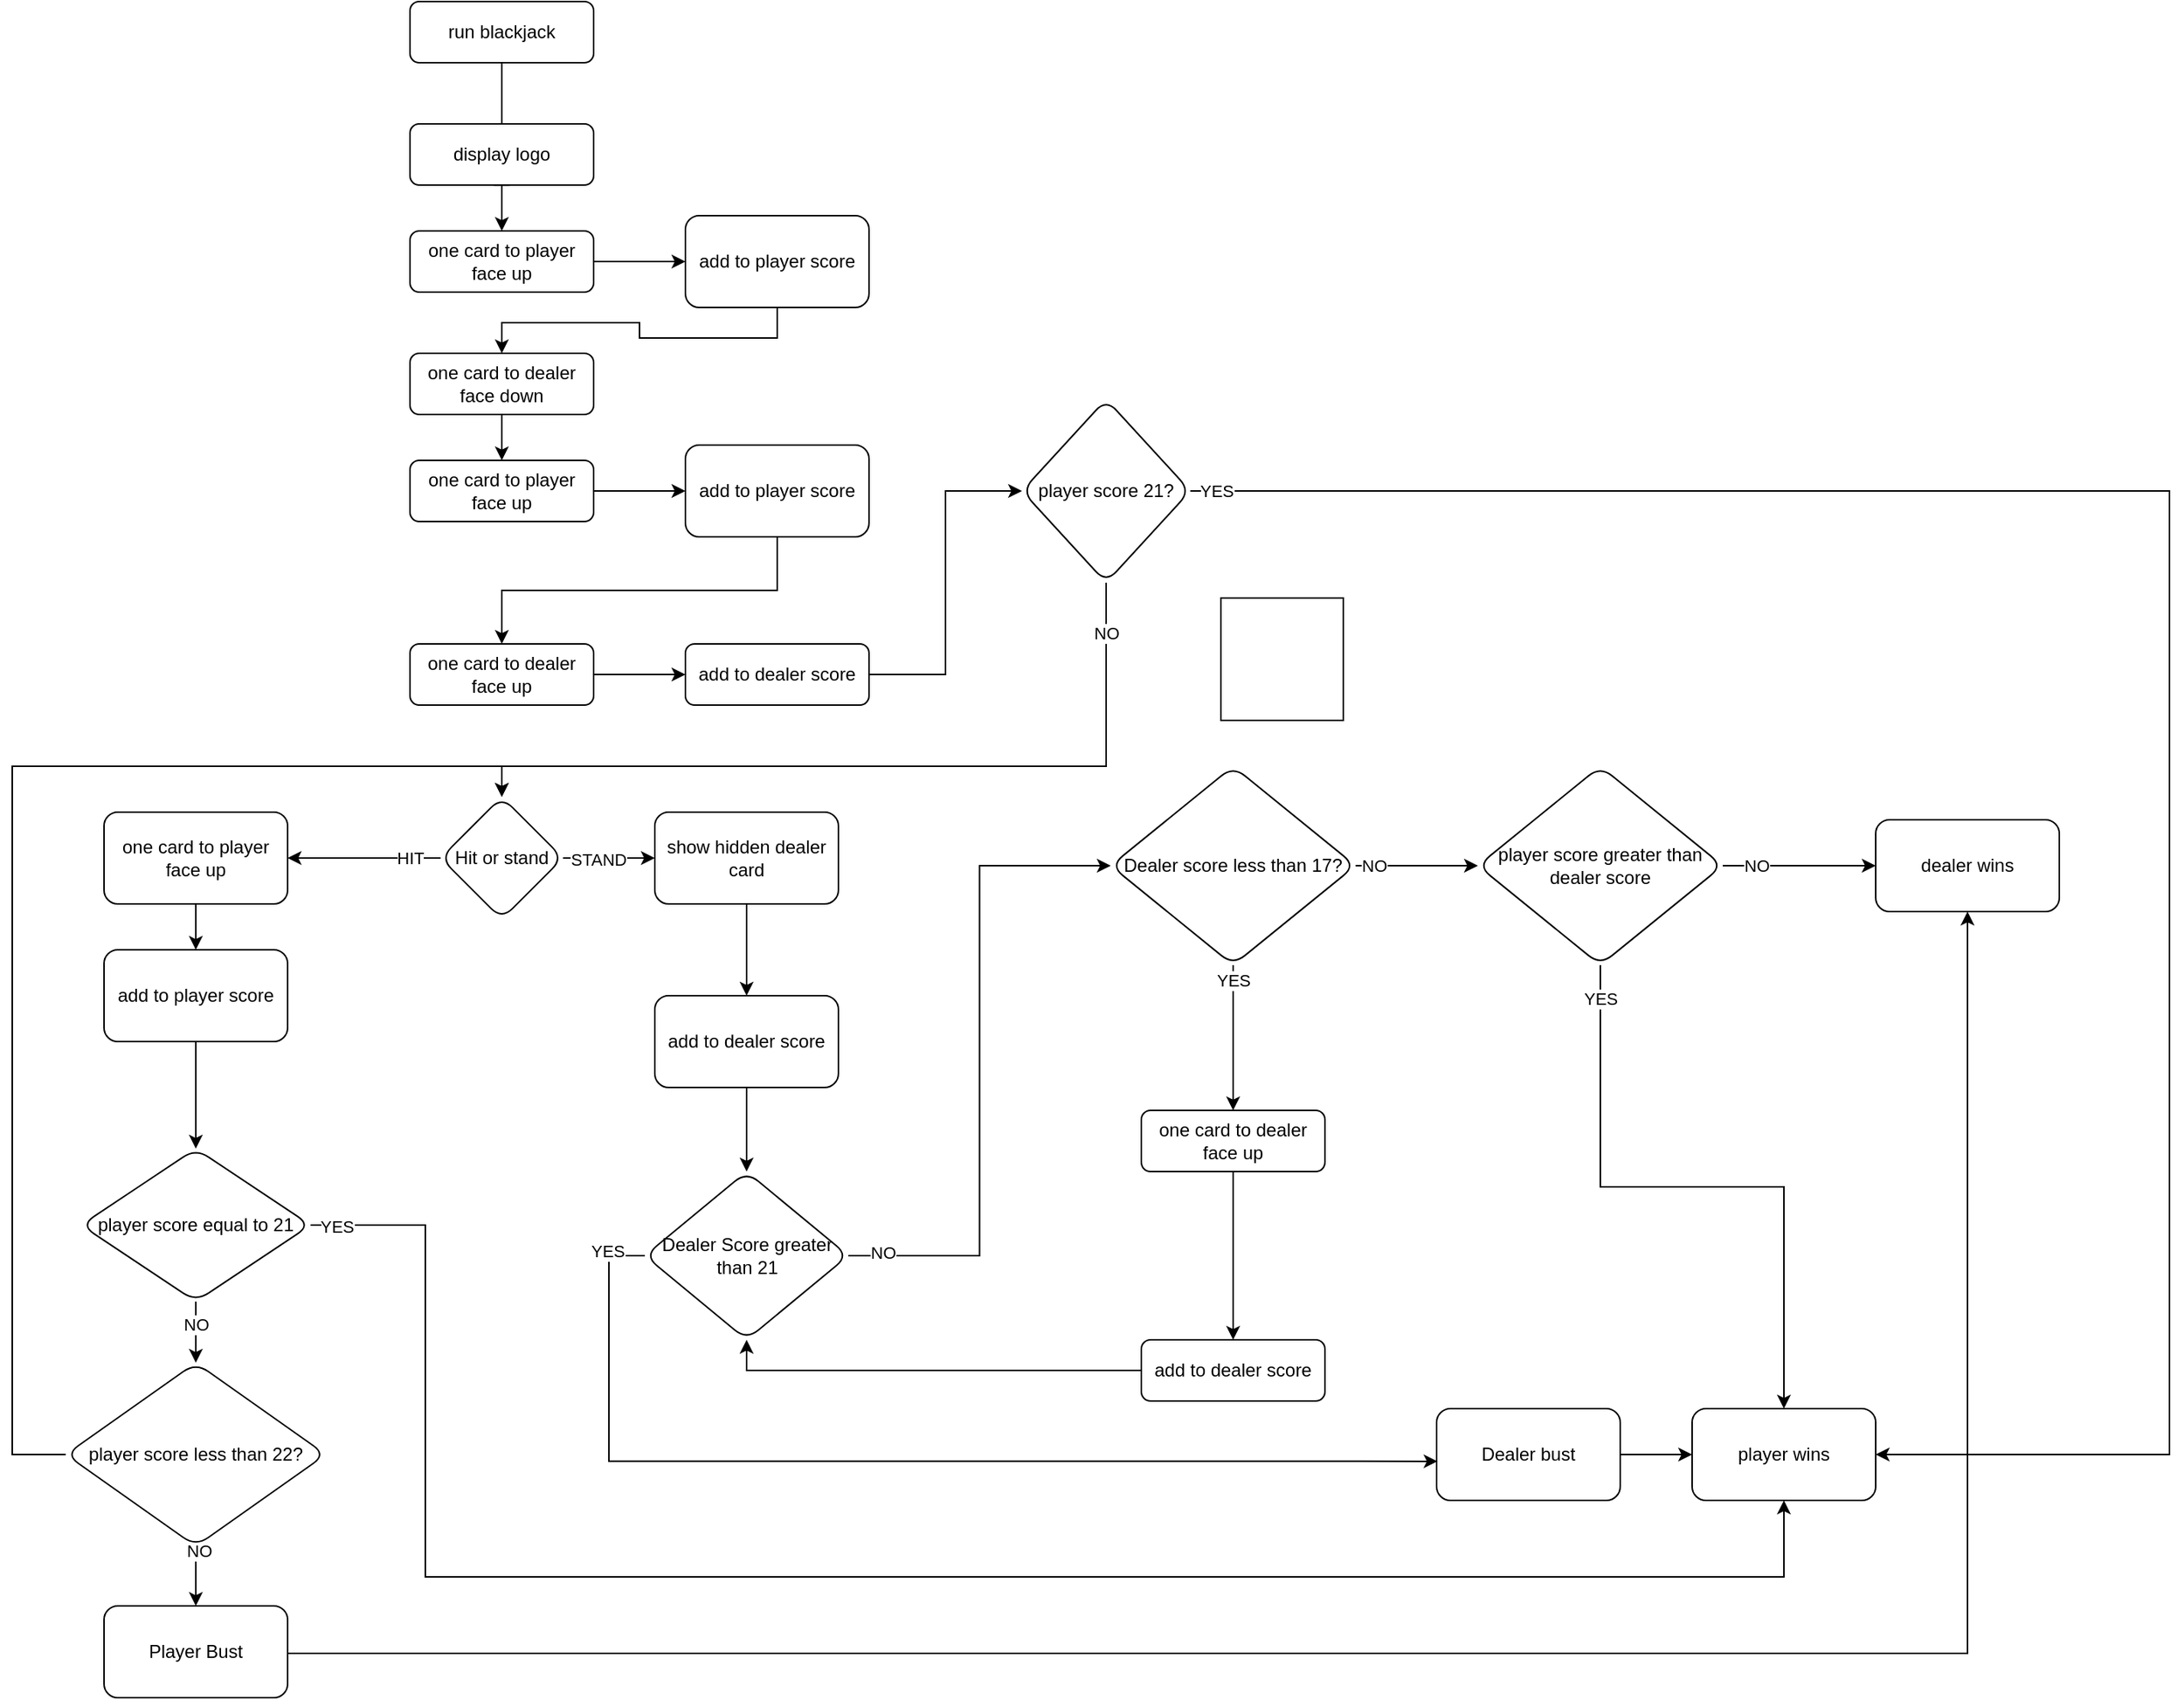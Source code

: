 <mxfile version="20.3.0" type="device"><diagram id="C5RBs43oDa-KdzZeNtuy" name="Page-1"><mxGraphModel dx="1793" dy="1065" grid="1" gridSize="10" guides="1" tooltips="1" connect="1" arrows="1" fold="1" page="1" pageScale="1" pageWidth="827" pageHeight="1169" math="0" shadow="0"><root><mxCell id="WIyWlLk6GJQsqaUBKTNV-0"/><mxCell id="WIyWlLk6GJQsqaUBKTNV-1" parent="WIyWlLk6GJQsqaUBKTNV-0"/><mxCell id="WIyWlLk6GJQsqaUBKTNV-2" value="" style="rounded=0;html=1;jettySize=auto;orthogonalLoop=1;fontSize=11;endArrow=block;endFill=0;endSize=8;strokeWidth=1;shadow=0;labelBackgroundColor=none;edgeStyle=orthogonalEdgeStyle;startArrow=none;" parent="WIyWlLk6GJQsqaUBKTNV-1" source="WIyWlLk6GJQsqaUBKTNV-7" edge="1"><mxGeometry relative="1" as="geometry"><mxPoint x="360" y="170" as="targetPoint"/></mxGeometry></mxCell><mxCell id="WIyWlLk6GJQsqaUBKTNV-3" value="run blackjack" style="rounded=1;whiteSpace=wrap;html=1;fontSize=12;glass=0;strokeWidth=1;shadow=0;" parent="WIyWlLk6GJQsqaUBKTNV-1" vertex="1"><mxGeometry x="300" y="60" width="120" height="40" as="geometry"/></mxCell><mxCell id="S8CSUT1FCNmMFfOM54iM-1" value="" style="edgeStyle=orthogonalEdgeStyle;rounded=0;orthogonalLoop=1;jettySize=auto;html=1;" parent="WIyWlLk6GJQsqaUBKTNV-1" source="WIyWlLk6GJQsqaUBKTNV-7" target="S8CSUT1FCNmMFfOM54iM-0" edge="1"><mxGeometry relative="1" as="geometry"/></mxCell><mxCell id="S8CSUT1FCNmMFfOM54iM-10" value="" style="edgeStyle=orthogonalEdgeStyle;rounded=0;orthogonalLoop=1;jettySize=auto;html=1;entryX=0;entryY=0.5;entryDx=0;entryDy=0;" parent="WIyWlLk6GJQsqaUBKTNV-1" source="S8CSUT1FCNmMFfOM54iM-0" target="S8CSUT1FCNmMFfOM54iM-11" edge="1"><mxGeometry relative="1" as="geometry"><mxPoint x="520" y="230" as="targetPoint"/></mxGeometry></mxCell><mxCell id="S8CSUT1FCNmMFfOM54iM-0" value="one card to player face up" style="rounded=1;whiteSpace=wrap;html=1;fontSize=12;glass=0;strokeWidth=1;shadow=0;" parent="WIyWlLk6GJQsqaUBKTNV-1" vertex="1"><mxGeometry x="300" y="210" width="120" height="40" as="geometry"/></mxCell><mxCell id="S8CSUT1FCNmMFfOM54iM-18" value="" style="edgeStyle=orthogonalEdgeStyle;rounded=0;orthogonalLoop=1;jettySize=auto;html=1;entryX=0.5;entryY=0;entryDx=0;entryDy=0;" parent="WIyWlLk6GJQsqaUBKTNV-1" source="S8CSUT1FCNmMFfOM54iM-2" target="S8CSUT1FCNmMFfOM54iM-4" edge="1"><mxGeometry relative="1" as="geometry"><mxPoint x="630" y="290" as="targetPoint"/></mxGeometry></mxCell><mxCell id="S8CSUT1FCNmMFfOM54iM-2" value="one card to dealer&lt;br&gt;face down" style="rounded=1;whiteSpace=wrap;html=1;fontSize=12;glass=0;strokeWidth=1;shadow=0;" parent="WIyWlLk6GJQsqaUBKTNV-1" vertex="1"><mxGeometry x="300" y="290" width="120" height="40" as="geometry"/></mxCell><mxCell id="S8CSUT1FCNmMFfOM54iM-23" style="edgeStyle=orthogonalEdgeStyle;rounded=0;orthogonalLoop=1;jettySize=auto;html=1;exitX=1;exitY=0.5;exitDx=0;exitDy=0;" parent="WIyWlLk6GJQsqaUBKTNV-1" source="S8CSUT1FCNmMFfOM54iM-4" target="S8CSUT1FCNmMFfOM54iM-22" edge="1"><mxGeometry relative="1" as="geometry"/></mxCell><mxCell id="S8CSUT1FCNmMFfOM54iM-4" value="one card to player face up" style="rounded=1;whiteSpace=wrap;html=1;fontSize=12;glass=0;strokeWidth=1;shadow=0;" parent="WIyWlLk6GJQsqaUBKTNV-1" vertex="1"><mxGeometry x="300" y="360" width="120" height="40" as="geometry"/></mxCell><mxCell id="S8CSUT1FCNmMFfOM54iM-26" value="" style="edgeStyle=orthogonalEdgeStyle;rounded=0;orthogonalLoop=1;jettySize=auto;html=1;" parent="WIyWlLk6GJQsqaUBKTNV-1" source="S8CSUT1FCNmMFfOM54iM-6" target="S8CSUT1FCNmMFfOM54iM-25" edge="1"><mxGeometry relative="1" as="geometry"/></mxCell><mxCell id="S8CSUT1FCNmMFfOM54iM-6" value="one card to dealer&lt;br&gt;face up" style="rounded=1;whiteSpace=wrap;html=1;fontSize=12;glass=0;strokeWidth=1;shadow=0;" parent="WIyWlLk6GJQsqaUBKTNV-1" vertex="1"><mxGeometry x="300" y="480" width="120" height="40" as="geometry"/></mxCell><mxCell id="WIyWlLk6GJQsqaUBKTNV-7" value="display logo" style="rounded=1;whiteSpace=wrap;html=1;fontSize=12;glass=0;strokeWidth=1;shadow=0;" parent="WIyWlLk6GJQsqaUBKTNV-1" vertex="1"><mxGeometry x="300" y="140" width="120" height="40" as="geometry"/></mxCell><mxCell id="S8CSUT1FCNmMFfOM54iM-8" value="" style="rounded=0;html=1;jettySize=auto;orthogonalLoop=1;fontSize=11;endArrow=none;endFill=0;endSize=8;strokeWidth=1;shadow=0;labelBackgroundColor=none;edgeStyle=orthogonalEdgeStyle;" parent="WIyWlLk6GJQsqaUBKTNV-1" source="WIyWlLk6GJQsqaUBKTNV-3" target="WIyWlLk6GJQsqaUBKTNV-7" edge="1"><mxGeometry relative="1" as="geometry"><mxPoint x="360" y="120" as="sourcePoint"/><mxPoint x="360" y="170" as="targetPoint"/></mxGeometry></mxCell><mxCell id="S8CSUT1FCNmMFfOM54iM-16" style="edgeStyle=orthogonalEdgeStyle;rounded=0;orthogonalLoop=1;jettySize=auto;html=1;exitX=0.5;exitY=1;exitDx=0;exitDy=0;" parent="WIyWlLk6GJQsqaUBKTNV-1" source="S8CSUT1FCNmMFfOM54iM-11" target="S8CSUT1FCNmMFfOM54iM-2" edge="1"><mxGeometry relative="1" as="geometry"/></mxCell><mxCell id="S8CSUT1FCNmMFfOM54iM-11" value="add to player score" style="whiteSpace=wrap;html=1;rounded=1;glass=0;strokeWidth=1;shadow=0;" parent="WIyWlLk6GJQsqaUBKTNV-1" vertex="1"><mxGeometry x="480" y="200" width="120" height="60" as="geometry"/></mxCell><mxCell id="vwLC3RR5go9e6WYgbRft-0" style="edgeStyle=orthogonalEdgeStyle;rounded=0;orthogonalLoop=1;jettySize=auto;html=1;exitX=0.5;exitY=1;exitDx=0;exitDy=0;" parent="WIyWlLk6GJQsqaUBKTNV-1" source="S8CSUT1FCNmMFfOM54iM-22" target="S8CSUT1FCNmMFfOM54iM-6" edge="1"><mxGeometry relative="1" as="geometry"/></mxCell><mxCell id="S8CSUT1FCNmMFfOM54iM-22" value="add to player score" style="whiteSpace=wrap;html=1;rounded=1;glass=0;strokeWidth=1;shadow=0;" parent="WIyWlLk6GJQsqaUBKTNV-1" vertex="1"><mxGeometry x="480" y="350" width="120" height="60" as="geometry"/></mxCell><mxCell id="vwLC3RR5go9e6WYgbRft-1" style="edgeStyle=orthogonalEdgeStyle;rounded=0;orthogonalLoop=1;jettySize=auto;html=1;exitX=1;exitY=0.5;exitDx=0;exitDy=0;entryX=0;entryY=0.5;entryDx=0;entryDy=0;" parent="WIyWlLk6GJQsqaUBKTNV-1" source="S8CSUT1FCNmMFfOM54iM-25" target="S8CSUT1FCNmMFfOM54iM-36" edge="1"><mxGeometry relative="1" as="geometry"><mxPoint x="670" y="460" as="targetPoint"/></mxGeometry></mxCell><mxCell id="S8CSUT1FCNmMFfOM54iM-25" value="add to dealer score" style="rounded=1;whiteSpace=wrap;html=1;fontSize=12;glass=0;strokeWidth=1;shadow=0;" parent="WIyWlLk6GJQsqaUBKTNV-1" vertex="1"><mxGeometry x="480" y="480" width="120" height="40" as="geometry"/></mxCell><mxCell id="S8CSUT1FCNmMFfOM54iM-33" value="HIT" style="edgeStyle=orthogonalEdgeStyle;rounded=0;orthogonalLoop=1;jettySize=auto;html=1;" parent="WIyWlLk6GJQsqaUBKTNV-1" source="S8CSUT1FCNmMFfOM54iM-27" target="S8CSUT1FCNmMFfOM54iM-32" edge="1"><mxGeometry x="-0.6" relative="1" as="geometry"><mxPoint as="offset"/></mxGeometry></mxCell><mxCell id="gjWg_if0rbGB9o9qeIVI-26" value="" style="edgeStyle=orthogonalEdgeStyle;rounded=0;orthogonalLoop=1;jettySize=auto;html=1;" parent="WIyWlLk6GJQsqaUBKTNV-1" source="S8CSUT1FCNmMFfOM54iM-27" target="gjWg_if0rbGB9o9qeIVI-25" edge="1"><mxGeometry relative="1" as="geometry"><Array as="points"><mxPoint x="420" y="620"/><mxPoint x="420" y="620"/></Array></mxGeometry></mxCell><mxCell id="gjWg_if0rbGB9o9qeIVI-27" value="STAND" style="edgeLabel;html=1;align=center;verticalAlign=middle;resizable=0;points=[];" parent="gjWg_if0rbGB9o9qeIVI-26" vertex="1" connectable="0"><mxGeometry x="-0.257" y="-1" relative="1" as="geometry"><mxPoint as="offset"/></mxGeometry></mxCell><mxCell id="S8CSUT1FCNmMFfOM54iM-27" value="Hit or stand" style="rhombus;whiteSpace=wrap;html=1;rounded=1;glass=0;strokeWidth=1;shadow=0;" parent="WIyWlLk6GJQsqaUBKTNV-1" vertex="1"><mxGeometry x="320" y="580" width="80" height="80" as="geometry"/></mxCell><mxCell id="S8CSUT1FCNmMFfOM54iM-35" value="" style="edgeStyle=orthogonalEdgeStyle;rounded=0;orthogonalLoop=1;jettySize=auto;html=1;shadow=0;endArrow=classic;endFill=1;" parent="WIyWlLk6GJQsqaUBKTNV-1" source="S8CSUT1FCNmMFfOM54iM-32" target="S8CSUT1FCNmMFfOM54iM-34" edge="1"><mxGeometry relative="1" as="geometry"/></mxCell><mxCell id="S8CSUT1FCNmMFfOM54iM-32" value="one card to player&lt;br&gt;face up" style="rounded=1;whiteSpace=wrap;html=1;glass=0;strokeWidth=1;shadow=0;" parent="WIyWlLk6GJQsqaUBKTNV-1" vertex="1"><mxGeometry x="100" y="590" width="120" height="60" as="geometry"/></mxCell><mxCell id="gjWg_if0rbGB9o9qeIVI-40" value="" style="edgeStyle=orthogonalEdgeStyle;rounded=0;orthogonalLoop=1;jettySize=auto;html=1;" parent="WIyWlLk6GJQsqaUBKTNV-1" source="S8CSUT1FCNmMFfOM54iM-34" target="gjWg_if0rbGB9o9qeIVI-39" edge="1"><mxGeometry relative="1" as="geometry"/></mxCell><mxCell id="S8CSUT1FCNmMFfOM54iM-34" value="add to player score" style="whiteSpace=wrap;html=1;rounded=1;glass=0;strokeWidth=1;shadow=0;" parent="WIyWlLk6GJQsqaUBKTNV-1" vertex="1"><mxGeometry x="100" y="680" width="120" height="60" as="geometry"/></mxCell><mxCell id="X7SqdTGUc2BOGyJsC20h-1" style="edgeStyle=orthogonalEdgeStyle;rounded=0;jumpStyle=arc;jumpSize=6;orthogonalLoop=1;jettySize=auto;html=1;exitX=1;exitY=0.5;exitDx=0;exitDy=0;entryX=1;entryY=0.5;entryDx=0;entryDy=0;" parent="WIyWlLk6GJQsqaUBKTNV-1" source="S8CSUT1FCNmMFfOM54iM-36" target="gjWg_if0rbGB9o9qeIVI-11" edge="1"><mxGeometry relative="1" as="geometry"><Array as="points"><mxPoint x="1450" y="380"/><mxPoint x="1450" y="1010"/></Array></mxGeometry></mxCell><mxCell id="X7SqdTGUc2BOGyJsC20h-2" value="YES" style="edgeLabel;html=1;align=center;verticalAlign=middle;resizable=0;points=[];" parent="X7SqdTGUc2BOGyJsC20h-1" vertex="1" connectable="0"><mxGeometry x="-0.951" y="-1" relative="1" as="geometry"><mxPoint x="-19" y="-1" as="offset"/></mxGeometry></mxCell><mxCell id="vwLC3RR5go9e6WYgbRft-2" style="edgeStyle=orthogonalEdgeStyle;rounded=0;orthogonalLoop=1;jettySize=auto;html=1;exitX=0.5;exitY=1;exitDx=0;exitDy=0;entryX=0.5;entryY=0;entryDx=0;entryDy=0;" parent="WIyWlLk6GJQsqaUBKTNV-1" source="S8CSUT1FCNmMFfOM54iM-36" target="S8CSUT1FCNmMFfOM54iM-27" edge="1"><mxGeometry relative="1" as="geometry"><Array as="points"><mxPoint x="755" y="560"/><mxPoint x="360" y="560"/></Array></mxGeometry></mxCell><mxCell id="vwLC3RR5go9e6WYgbRft-3" value="NO" style="edgeLabel;html=1;align=center;verticalAlign=middle;resizable=0;points=[];" parent="vwLC3RR5go9e6WYgbRft-2" vertex="1" connectable="0"><mxGeometry x="-0.877" relative="1" as="geometry"><mxPoint as="offset"/></mxGeometry></mxCell><mxCell id="S8CSUT1FCNmMFfOM54iM-36" value="player score 21?" style="rhombus;whiteSpace=wrap;html=1;rounded=1;glass=0;strokeWidth=1;shadow=0;" parent="WIyWlLk6GJQsqaUBKTNV-1" vertex="1"><mxGeometry x="700" y="320" width="110" height="120" as="geometry"/></mxCell><mxCell id="gjWg_if0rbGB9o9qeIVI-15" value="" style="edgeStyle=orthogonalEdgeStyle;rounded=0;orthogonalLoop=1;jettySize=auto;html=1;" parent="WIyWlLk6GJQsqaUBKTNV-1" source="S8CSUT1FCNmMFfOM54iM-41" target="S8CSUT1FCNmMFfOM54iM-49" edge="1"><mxGeometry relative="1" as="geometry"/></mxCell><mxCell id="gjWg_if0rbGB9o9qeIVI-16" value="YES" style="edgeLabel;html=1;align=center;verticalAlign=middle;resizable=0;points=[];" parent="gjWg_if0rbGB9o9qeIVI-15" vertex="1" connectable="0"><mxGeometry x="-0.117" relative="1" as="geometry"><mxPoint y="-32" as="offset"/></mxGeometry></mxCell><mxCell id="gjWg_if0rbGB9o9qeIVI-18" value="" style="edgeStyle=orthogonalEdgeStyle;rounded=0;orthogonalLoop=1;jettySize=auto;html=1;" parent="WIyWlLk6GJQsqaUBKTNV-1" source="S8CSUT1FCNmMFfOM54iM-41" target="gjWg_if0rbGB9o9qeIVI-17" edge="1"><mxGeometry relative="1" as="geometry"/></mxCell><mxCell id="gjWg_if0rbGB9o9qeIVI-31" value="NO" style="edgeLabel;html=1;align=center;verticalAlign=middle;resizable=0;points=[];" parent="gjWg_if0rbGB9o9qeIVI-18" vertex="1" connectable="0"><mxGeometry x="-0.262" relative="1" as="geometry"><mxPoint x="-18" as="offset"/></mxGeometry></mxCell><mxCell id="S8CSUT1FCNmMFfOM54iM-41" value="Dealer score less than 17?" style="rhombus;whiteSpace=wrap;html=1;rounded=1;glass=0;strokeWidth=1;shadow=0;" parent="WIyWlLk6GJQsqaUBKTNV-1" vertex="1"><mxGeometry x="758" y="560" width="160" height="130" as="geometry"/></mxCell><mxCell id="gjWg_if0rbGB9o9qeIVI-44" style="edgeStyle=orthogonalEdgeStyle;rounded=0;orthogonalLoop=1;jettySize=auto;html=1;exitX=0.5;exitY=1;exitDx=0;exitDy=0;entryX=0.5;entryY=0;entryDx=0;entryDy=0;" parent="WIyWlLk6GJQsqaUBKTNV-1" source="S8CSUT1FCNmMFfOM54iM-42" target="S8CSUT1FCNmMFfOM54iM-47" edge="1"><mxGeometry relative="1" as="geometry"/></mxCell><mxCell id="gjWg_if0rbGB9o9qeIVI-45" value="NO" style="edgeLabel;html=1;align=center;verticalAlign=middle;resizable=0;points=[];" parent="gjWg_if0rbGB9o9qeIVI-44" vertex="1" connectable="0"><mxGeometry x="-0.837" y="2" relative="1" as="geometry"><mxPoint as="offset"/></mxGeometry></mxCell><mxCell id="gjWg_if0rbGB9o9qeIVI-48" style="edgeStyle=orthogonalEdgeStyle;rounded=0;orthogonalLoop=1;jettySize=auto;html=1;exitX=0;exitY=0.5;exitDx=0;exitDy=0;entryX=0.5;entryY=0;entryDx=0;entryDy=0;" parent="WIyWlLk6GJQsqaUBKTNV-1" source="S8CSUT1FCNmMFfOM54iM-42" target="S8CSUT1FCNmMFfOM54iM-27" edge="1"><mxGeometry relative="1" as="geometry"><Array as="points"><mxPoint x="40" y="1010"/><mxPoint x="40" y="560"/><mxPoint x="360" y="560"/></Array></mxGeometry></mxCell><mxCell id="S8CSUT1FCNmMFfOM54iM-42" value="player score less than 22?" style="rhombus;whiteSpace=wrap;html=1;rounded=1;glass=0;strokeWidth=1;shadow=0;" parent="WIyWlLk6GJQsqaUBKTNV-1" vertex="1"><mxGeometry x="75" y="950" width="170" height="120" as="geometry"/></mxCell><mxCell id="gjWg_if0rbGB9o9qeIVI-32" style="edgeStyle=orthogonalEdgeStyle;rounded=0;orthogonalLoop=1;jettySize=auto;html=1;exitX=1;exitY=0.5;exitDx=0;exitDy=0;entryX=0.5;entryY=1;entryDx=0;entryDy=0;" parent="WIyWlLk6GJQsqaUBKTNV-1" source="S8CSUT1FCNmMFfOM54iM-47" target="gjWg_if0rbGB9o9qeIVI-19" edge="1"><mxGeometry relative="1" as="geometry"><Array as="points"><mxPoint x="1318" y="1140"/></Array></mxGeometry></mxCell><mxCell id="S8CSUT1FCNmMFfOM54iM-47" value="Player Bust" style="whiteSpace=wrap;html=1;rounded=1;glass=0;strokeWidth=1;shadow=0;" parent="WIyWlLk6GJQsqaUBKTNV-1" vertex="1"><mxGeometry x="100" y="1109" width="120" height="60" as="geometry"/></mxCell><mxCell id="gjWg_if0rbGB9o9qeIVI-3" value="" style="edgeStyle=orthogonalEdgeStyle;rounded=0;orthogonalLoop=1;jettySize=auto;html=1;" parent="WIyWlLk6GJQsqaUBKTNV-1" source="S8CSUT1FCNmMFfOM54iM-49" target="gjWg_if0rbGB9o9qeIVI-2" edge="1"><mxGeometry relative="1" as="geometry"/></mxCell><mxCell id="S8CSUT1FCNmMFfOM54iM-49" value="one card to dealer&lt;br&gt;face up" style="rounded=1;whiteSpace=wrap;html=1;fontSize=12;glass=0;strokeWidth=1;shadow=0;" parent="WIyWlLk6GJQsqaUBKTNV-1" vertex="1"><mxGeometry x="778" y="785" width="120" height="40" as="geometry"/></mxCell><mxCell id="gjWg_if0rbGB9o9qeIVI-8" value="" style="edgeStyle=orthogonalEdgeStyle;rounded=0;orthogonalLoop=1;jettySize=auto;html=1;entryX=0.5;entryY=1;entryDx=0;entryDy=0;" parent="WIyWlLk6GJQsqaUBKTNV-1" source="gjWg_if0rbGB9o9qeIVI-2" target="gjWg_if0rbGB9o9qeIVI-7" edge="1"><mxGeometry relative="1" as="geometry"><mxPoint x="750" y="850" as="targetPoint"/></mxGeometry></mxCell><mxCell id="gjWg_if0rbGB9o9qeIVI-2" value="add to dealer score" style="rounded=1;whiteSpace=wrap;html=1;fontSize=12;glass=0;strokeWidth=1;shadow=0;" parent="WIyWlLk6GJQsqaUBKTNV-1" vertex="1"><mxGeometry x="778" y="935" width="120" height="40" as="geometry"/></mxCell><mxCell id="gjWg_if0rbGB9o9qeIVI-34" style="edgeStyle=orthogonalEdgeStyle;rounded=0;orthogonalLoop=1;jettySize=auto;html=1;exitX=1;exitY=0.5;exitDx=0;exitDy=0;entryX=0;entryY=0.5;entryDx=0;entryDy=0;" parent="WIyWlLk6GJQsqaUBKTNV-1" source="gjWg_if0rbGB9o9qeIVI-7" target="S8CSUT1FCNmMFfOM54iM-41" edge="1"><mxGeometry relative="1" as="geometry"/></mxCell><mxCell id="gjWg_if0rbGB9o9qeIVI-38" value="NO" style="edgeLabel;html=1;align=center;verticalAlign=middle;resizable=0;points=[];" parent="gjWg_if0rbGB9o9qeIVI-34" vertex="1" connectable="0"><mxGeometry x="-0.898" y="2" relative="1" as="geometry"><mxPoint as="offset"/></mxGeometry></mxCell><mxCell id="gjWg_if0rbGB9o9qeIVI-36" style="edgeStyle=orthogonalEdgeStyle;rounded=0;orthogonalLoop=1;jettySize=auto;html=1;exitX=0;exitY=0.5;exitDx=0;exitDy=0;entryX=0.005;entryY=0.574;entryDx=0;entryDy=0;entryPerimeter=0;" parent="WIyWlLk6GJQsqaUBKTNV-1" source="gjWg_if0rbGB9o9qeIVI-7" target="gjWg_if0rbGB9o9qeIVI-9" edge="1"><mxGeometry relative="1" as="geometry"><mxPoint x="620" y="1060" as="targetPoint"/><Array as="points"><mxPoint x="430" y="880"/><mxPoint x="430" y="1014"/></Array></mxGeometry></mxCell><mxCell id="gjWg_if0rbGB9o9qeIVI-37" value="YES" style="edgeLabel;html=1;align=center;verticalAlign=middle;resizable=0;points=[];" parent="gjWg_if0rbGB9o9qeIVI-36" vertex="1" connectable="0"><mxGeometry x="-0.822" y="-1" relative="1" as="geometry"><mxPoint y="-42" as="offset"/></mxGeometry></mxCell><mxCell id="gjWg_if0rbGB9o9qeIVI-7" value="Dealer Score greater than 21" style="rhombus;whiteSpace=wrap;html=1;rounded=1;glass=0;strokeWidth=1;shadow=0;" parent="WIyWlLk6GJQsqaUBKTNV-1" vertex="1"><mxGeometry x="453.5" y="825" width="133" height="110" as="geometry"/></mxCell><mxCell id="gjWg_if0rbGB9o9qeIVI-12" value="" style="edgeStyle=orthogonalEdgeStyle;rounded=0;orthogonalLoop=1;jettySize=auto;html=1;" parent="WIyWlLk6GJQsqaUBKTNV-1" source="gjWg_if0rbGB9o9qeIVI-9" target="gjWg_if0rbGB9o9qeIVI-11" edge="1"><mxGeometry relative="1" as="geometry"/></mxCell><mxCell id="gjWg_if0rbGB9o9qeIVI-9" value="Dealer bust" style="whiteSpace=wrap;html=1;rounded=1;glass=0;strokeWidth=1;shadow=0;" parent="WIyWlLk6GJQsqaUBKTNV-1" vertex="1"><mxGeometry x="971" y="980" width="120" height="60" as="geometry"/></mxCell><mxCell id="gjWg_if0rbGB9o9qeIVI-11" value="player wins" style="whiteSpace=wrap;html=1;rounded=1;glass=0;strokeWidth=1;shadow=0;" parent="WIyWlLk6GJQsqaUBKTNV-1" vertex="1"><mxGeometry x="1138" y="980" width="120" height="60" as="geometry"/></mxCell><mxCell id="gjWg_if0rbGB9o9qeIVI-20" value="" style="edgeStyle=orthogonalEdgeStyle;rounded=0;orthogonalLoop=1;jettySize=auto;html=1;" parent="WIyWlLk6GJQsqaUBKTNV-1" source="gjWg_if0rbGB9o9qeIVI-17" target="gjWg_if0rbGB9o9qeIVI-19" edge="1"><mxGeometry relative="1" as="geometry"/></mxCell><mxCell id="gjWg_if0rbGB9o9qeIVI-21" value="NO" style="edgeLabel;html=1;align=center;verticalAlign=middle;resizable=0;points=[];" parent="gjWg_if0rbGB9o9qeIVI-20" vertex="1" connectable="0"><mxGeometry x="-0.739" relative="1" as="geometry"><mxPoint x="9" as="offset"/></mxGeometry></mxCell><mxCell id="gjWg_if0rbGB9o9qeIVI-22" style="edgeStyle=orthogonalEdgeStyle;rounded=0;orthogonalLoop=1;jettySize=auto;html=1;exitX=0.5;exitY=1;exitDx=0;exitDy=0;entryX=0.5;entryY=0;entryDx=0;entryDy=0;" parent="WIyWlLk6GJQsqaUBKTNV-1" source="gjWg_if0rbGB9o9qeIVI-17" target="gjWg_if0rbGB9o9qeIVI-11" edge="1"><mxGeometry relative="1" as="geometry"/></mxCell><mxCell id="gjWg_if0rbGB9o9qeIVI-23" value="YES" style="edgeLabel;html=1;align=center;verticalAlign=middle;resizable=0;points=[];" parent="gjWg_if0rbGB9o9qeIVI-22" vertex="1" connectable="0"><mxGeometry x="-0.815" y="2" relative="1" as="geometry"><mxPoint x="-2" y="-16" as="offset"/></mxGeometry></mxCell><mxCell id="gjWg_if0rbGB9o9qeIVI-17" value="player score greater than dealer score" style="rhombus;whiteSpace=wrap;html=1;rounded=1;glass=0;strokeWidth=1;shadow=0;" parent="WIyWlLk6GJQsqaUBKTNV-1" vertex="1"><mxGeometry x="998" y="560" width="160" height="130" as="geometry"/></mxCell><mxCell id="gjWg_if0rbGB9o9qeIVI-19" value="dealer wins" style="whiteSpace=wrap;html=1;rounded=1;glass=0;strokeWidth=1;shadow=0;" parent="WIyWlLk6GJQsqaUBKTNV-1" vertex="1"><mxGeometry x="1258" y="595" width="120" height="60" as="geometry"/></mxCell><mxCell id="gjWg_if0rbGB9o9qeIVI-29" value="" style="edgeStyle=orthogonalEdgeStyle;rounded=0;orthogonalLoop=1;jettySize=auto;html=1;" parent="WIyWlLk6GJQsqaUBKTNV-1" source="gjWg_if0rbGB9o9qeIVI-25" target="gjWg_if0rbGB9o9qeIVI-28" edge="1"><mxGeometry relative="1" as="geometry"/></mxCell><mxCell id="gjWg_if0rbGB9o9qeIVI-25" value="show hidden dealer card" style="whiteSpace=wrap;html=1;rounded=1;glass=0;strokeWidth=1;shadow=0;" parent="WIyWlLk6GJQsqaUBKTNV-1" vertex="1"><mxGeometry x="460" y="590" width="120" height="60" as="geometry"/></mxCell><mxCell id="gjWg_if0rbGB9o9qeIVI-35" style="edgeStyle=orthogonalEdgeStyle;rounded=0;orthogonalLoop=1;jettySize=auto;html=1;exitX=0.5;exitY=1;exitDx=0;exitDy=0;" parent="WIyWlLk6GJQsqaUBKTNV-1" source="gjWg_if0rbGB9o9qeIVI-28" target="gjWg_if0rbGB9o9qeIVI-7" edge="1"><mxGeometry relative="1" as="geometry"/></mxCell><mxCell id="gjWg_if0rbGB9o9qeIVI-28" value="add to dealer score" style="whiteSpace=wrap;html=1;rounded=1;glass=0;strokeWidth=1;shadow=0;" parent="WIyWlLk6GJQsqaUBKTNV-1" vertex="1"><mxGeometry x="460" y="710" width="120" height="60" as="geometry"/></mxCell><mxCell id="gjWg_if0rbGB9o9qeIVI-42" style="edgeStyle=orthogonalEdgeStyle;rounded=0;orthogonalLoop=1;jettySize=auto;html=1;exitX=0.5;exitY=1;exitDx=0;exitDy=0;entryX=0.5;entryY=0;entryDx=0;entryDy=0;" parent="WIyWlLk6GJQsqaUBKTNV-1" source="gjWg_if0rbGB9o9qeIVI-39" target="S8CSUT1FCNmMFfOM54iM-42" edge="1"><mxGeometry relative="1" as="geometry"/></mxCell><mxCell id="gjWg_if0rbGB9o9qeIVI-43" value="NO" style="edgeLabel;html=1;align=center;verticalAlign=middle;resizable=0;points=[];" parent="gjWg_if0rbGB9o9qeIVI-42" vertex="1" connectable="0"><mxGeometry x="-0.244" relative="1" as="geometry"><mxPoint as="offset"/></mxGeometry></mxCell><mxCell id="gjWg_if0rbGB9o9qeIVI-46" style="edgeStyle=orthogonalEdgeStyle;rounded=0;orthogonalLoop=1;jettySize=auto;html=1;exitX=1;exitY=0.5;exitDx=0;exitDy=0;entryX=0.5;entryY=1;entryDx=0;entryDy=0;" parent="WIyWlLk6GJQsqaUBKTNV-1" source="gjWg_if0rbGB9o9qeIVI-39" target="gjWg_if0rbGB9o9qeIVI-11" edge="1"><mxGeometry relative="1" as="geometry"><Array as="points"><mxPoint x="310" y="860"/><mxPoint x="310" y="1090"/><mxPoint x="1198" y="1090"/></Array></mxGeometry></mxCell><mxCell id="gjWg_if0rbGB9o9qeIVI-47" value="YES" style="edgeLabel;html=1;align=center;verticalAlign=middle;resizable=0;points=[];" parent="gjWg_if0rbGB9o9qeIVI-46" vertex="1" connectable="0"><mxGeometry x="-0.973" y="-1" relative="1" as="geometry"><mxPoint as="offset"/></mxGeometry></mxCell><mxCell id="gjWg_if0rbGB9o9qeIVI-39" value="player score equal to 21" style="rhombus;whiteSpace=wrap;html=1;rounded=1;glass=0;strokeWidth=1;shadow=0;" parent="WIyWlLk6GJQsqaUBKTNV-1" vertex="1"><mxGeometry x="85" y="810" width="150" height="100" as="geometry"/></mxCell><mxCell id="ijk49jk66Tqu9BIktspx-0" value="" style="whiteSpace=wrap;html=1;aspect=fixed;" vertex="1" parent="WIyWlLk6GJQsqaUBKTNV-1"><mxGeometry x="830" y="450" width="80" height="80" as="geometry"/></mxCell></root></mxGraphModel></diagram></mxfile>